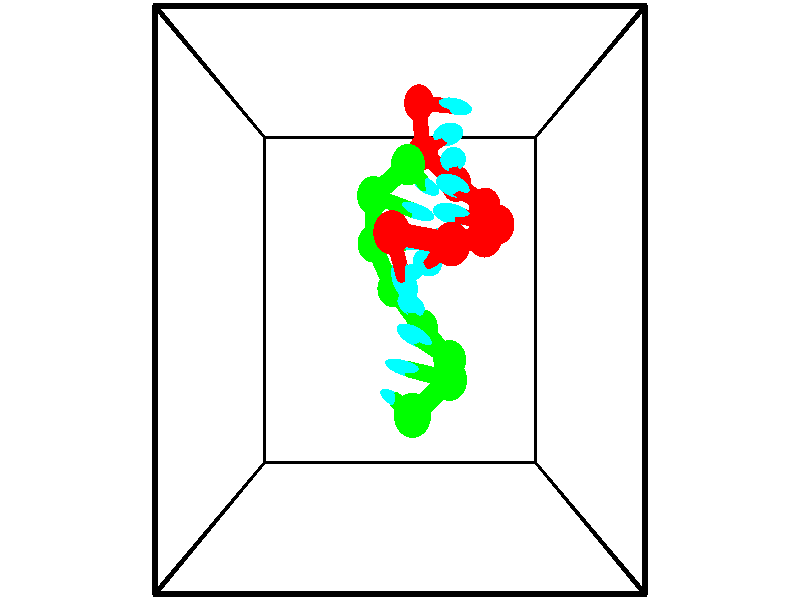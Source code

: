 // switches for output
#declare DRAW_BASES = 1; // possible values are 0, 1; only relevant for DNA ribbons
#declare DRAW_BASES_TYPE = 3; // possible values are 1, 2, 3; only relevant for DNA ribbons
#declare DRAW_FOG = 0; // set to 1 to enable fog

#include "colors.inc"

#include "transforms.inc"
background { rgb <1, 1, 1>}

#default {
   normal{
       ripples 0.25
       frequency 0.20
       turbulence 0.2
       lambda 5
   }
	finish {
		phong 0.1
		phong_size 40.
	}
}

// original window dimensions: 1024x640


// camera settings

camera {
	sky <-0, 1, 0>
	up <-0, 1, 0>
	right 1.6 * <1, 0, 0>
	location <2.5, 2.5, 11.1562>
	look_at <2.5, 2.5, 2.5>
	direction <0, 0, -8.6562>
	angle 67.0682
}


# declare cpy_camera_pos = <2.5, 2.5, 11.1562>;
# if (DRAW_FOG = 1)
fog {
	fog_type 2
	up vnormalize(cpy_camera_pos)
	color rgbt<1,1,1,0.3>
	distance 1e-5
	fog_alt 3e-3
	fog_offset 4
}
# end


// LIGHTS

# declare lum = 6;
global_settings {
	ambient_light rgb lum * <0.05, 0.05, 0.05>
	max_trace_level 15
}# declare cpy_direct_light_amount = 0.25;
light_source
{	1000 * <-1, -1, 1>,
	rgb lum * cpy_direct_light_amount
	parallel
}

light_source
{	1000 * <1, 1, -1>,
	rgb lum * cpy_direct_light_amount
	parallel
}

// strand 0

// nucleotide -1

// particle -1
sphere {
	<2.818960, 5.264929, 0.992271> 0.250000
	pigment { color rgbt <1,0,0,0> }
	no_shadow
}
cylinder {
	<3.146067, 5.179773, 1.206162>,  <3.342331, 5.128680, 1.334498>, 0.100000
	pigment { color rgbt <1,0,0,0> }
	no_shadow
}
cylinder {
	<3.146067, 5.179773, 1.206162>,  <2.818960, 5.264929, 0.992271>, 0.100000
	pigment { color rgbt <1,0,0,0> }
	no_shadow
}

// particle -1
sphere {
	<3.146067, 5.179773, 1.206162> 0.100000
	pigment { color rgbt <1,0,0,0> }
	no_shadow
}
sphere {
	0, 1
	scale<0.080000,0.200000,0.300000>
	matrix <-0.306248, -0.947584, 0.091089,
		0.487309, -0.238249, -0.840099,
		0.817766, -0.212890, 0.534730,
		3.391397, 5.115906, 1.366581>
	pigment { color rgbt <0,1,1,0> }
	no_shadow
}
cylinder {
	<2.890066, 4.599883, 0.878967>,  <2.818960, 5.264929, 0.992271>, 0.130000
	pigment { color rgbt <1,0,0,0> }
	no_shadow
}

// nucleotide -1

// particle -1
sphere {
	<2.890066, 4.599883, 0.878967> 0.250000
	pigment { color rgbt <1,0,0,0> }
	no_shadow
}
cylinder {
	<3.107592, 4.666267, 1.208020>,  <3.238107, 4.706098, 1.405451>, 0.100000
	pigment { color rgbt <1,0,0,0> }
	no_shadow
}
cylinder {
	<3.107592, 4.666267, 1.208020>,  <2.890066, 4.599883, 0.878967>, 0.100000
	pigment { color rgbt <1,0,0,0> }
	no_shadow
}

// particle -1
sphere {
	<3.107592, 4.666267, 1.208020> 0.100000
	pigment { color rgbt <1,0,0,0> }
	no_shadow
}
sphere {
	0, 1
	scale<0.080000,0.200000,0.300000>
	matrix <-0.222258, -0.916764, 0.331880,
		0.809238, -0.363318, -0.461663,
		0.543815, 0.165962, 0.822631,
		3.270736, 4.716056, 1.454809>
	pigment { color rgbt <0,1,1,0> }
	no_shadow
}
cylinder {
	<3.443849, 4.124323, 1.031403>,  <2.890066, 4.599883, 0.878967>, 0.130000
	pigment { color rgbt <1,0,0,0> }
	no_shadow
}

// nucleotide -1

// particle -1
sphere {
	<3.443849, 4.124323, 1.031403> 0.250000
	pigment { color rgbt <1,0,0,0> }
	no_shadow
}
cylinder {
	<3.380197, 4.243347, 1.407942>,  <3.342005, 4.314762, 1.633866>, 0.100000
	pigment { color rgbt <1,0,0,0> }
	no_shadow
}
cylinder {
	<3.380197, 4.243347, 1.407942>,  <3.443849, 4.124323, 1.031403>, 0.100000
	pigment { color rgbt <1,0,0,0> }
	no_shadow
}

// particle -1
sphere {
	<3.380197, 4.243347, 1.407942> 0.100000
	pigment { color rgbt <1,0,0,0> }
	no_shadow
}
sphere {
	0, 1
	scale<0.080000,0.200000,0.300000>
	matrix <0.057912, -0.949042, 0.309782,
		0.985558, 0.103811, 0.133789,
		-0.159130, 0.297560, 0.941348,
		3.332458, 4.332615, 1.690347>
	pigment { color rgbt <0,1,1,0> }
	no_shadow
}
cylinder {
	<3.872450, 3.760669, 1.392684>,  <3.443849, 4.124323, 1.031403>, 0.130000
	pigment { color rgbt <1,0,0,0> }
	no_shadow
}

// nucleotide -1

// particle -1
sphere {
	<3.872450, 3.760669, 1.392684> 0.250000
	pigment { color rgbt <1,0,0,0> }
	no_shadow
}
cylinder {
	<3.558901, 3.884285, 1.608105>,  <3.370771, 3.958455, 1.737357>, 0.100000
	pigment { color rgbt <1,0,0,0> }
	no_shadow
}
cylinder {
	<3.558901, 3.884285, 1.608105>,  <3.872450, 3.760669, 1.392684>, 0.100000
	pigment { color rgbt <1,0,0,0> }
	no_shadow
}

// particle -1
sphere {
	<3.558901, 3.884285, 1.608105> 0.100000
	pigment { color rgbt <1,0,0,0> }
	no_shadow
}
sphere {
	0, 1
	scale<0.080000,0.200000,0.300000>
	matrix <-0.085342, -0.912733, 0.399544,
		0.615029, 0.267231, 0.741840,
		-0.783872, 0.309041, 0.538551,
		3.323739, 3.976997, 1.769670>
	pigment { color rgbt <0,1,1,0> }
	no_shadow
}
cylinder {
	<3.976775, 3.448111, 2.029770>,  <3.872450, 3.760669, 1.392684>, 0.130000
	pigment { color rgbt <1,0,0,0> }
	no_shadow
}

// nucleotide -1

// particle -1
sphere {
	<3.976775, 3.448111, 2.029770> 0.250000
	pigment { color rgbt <1,0,0,0> }
	no_shadow
}
cylinder {
	<3.587636, 3.529688, 1.986000>,  <3.354152, 3.578634, 1.959738>, 0.100000
	pigment { color rgbt <1,0,0,0> }
	no_shadow
}
cylinder {
	<3.587636, 3.529688, 1.986000>,  <3.976775, 3.448111, 2.029770>, 0.100000
	pigment { color rgbt <1,0,0,0> }
	no_shadow
}

// particle -1
sphere {
	<3.587636, 3.529688, 1.986000> 0.100000
	pigment { color rgbt <1,0,0,0> }
	no_shadow
}
sphere {
	0, 1
	scale<0.080000,0.200000,0.300000>
	matrix <-0.231330, -0.871643, 0.432116,
		-0.007253, 0.445697, 0.895155,
		-0.972848, 0.203942, -0.109425,
		3.295782, 3.590870, 1.953173>
	pigment { color rgbt <0,1,1,0> }
	no_shadow
}
cylinder {
	<3.697651, 3.251397, 2.616049>,  <3.976775, 3.448111, 2.029770>, 0.130000
	pigment { color rgbt <1,0,0,0> }
	no_shadow
}

// nucleotide -1

// particle -1
sphere {
	<3.697651, 3.251397, 2.616049> 0.250000
	pigment { color rgbt <1,0,0,0> }
	no_shadow
}
cylinder {
	<3.376843, 3.260582, 2.377306>,  <3.184359, 3.266093, 2.234060>, 0.100000
	pigment { color rgbt <1,0,0,0> }
	no_shadow
}
cylinder {
	<3.376843, 3.260582, 2.377306>,  <3.697651, 3.251397, 2.616049>, 0.100000
	pigment { color rgbt <1,0,0,0> }
	no_shadow
}

// particle -1
sphere {
	<3.376843, 3.260582, 2.377306> 0.100000
	pigment { color rgbt <1,0,0,0> }
	no_shadow
}
sphere {
	0, 1
	scale<0.080000,0.200000,0.300000>
	matrix <-0.261874, -0.911618, 0.316820,
		-0.536831, 0.410397, 0.737148,
		-0.802019, 0.022961, -0.596858,
		3.136238, 3.267470, 2.198249>
	pigment { color rgbt <0,1,1,0> }
	no_shadow
}
cylinder {
	<3.195811, 3.127713, 3.026885>,  <3.697651, 3.251397, 2.616049>, 0.130000
	pigment { color rgbt <1,0,0,0> }
	no_shadow
}

// nucleotide -1

// particle -1
sphere {
	<3.195811, 3.127713, 3.026885> 0.250000
	pigment { color rgbt <1,0,0,0> }
	no_shadow
}
cylinder {
	<3.023104, 3.025377, 2.680908>,  <2.919479, 2.963976, 2.473322>, 0.100000
	pigment { color rgbt <1,0,0,0> }
	no_shadow
}
cylinder {
	<3.023104, 3.025377, 2.680908>,  <3.195811, 3.127713, 3.026885>, 0.100000
	pigment { color rgbt <1,0,0,0> }
	no_shadow
}

// particle -1
sphere {
	<3.023104, 3.025377, 2.680908> 0.100000
	pigment { color rgbt <1,0,0,0> }
	no_shadow
}
sphere {
	0, 1
	scale<0.080000,0.200000,0.300000>
	matrix <-0.503219, -0.727499, 0.466386,
		-0.748563, 0.636625, 0.185368,
		-0.431768, -0.255839, -0.864941,
		2.893573, 2.948626, 2.421426>
	pigment { color rgbt <0,1,1,0> }
	no_shadow
}
cylinder {
	<2.389057, 3.259125, 3.002082>,  <3.195811, 3.127713, 3.026885>, 0.130000
	pigment { color rgbt <1,0,0,0> }
	no_shadow
}

// nucleotide -1

// particle -1
sphere {
	<2.389057, 3.259125, 3.002082> 0.250000
	pigment { color rgbt <1,0,0,0> }
	no_shadow
}
cylinder {
	<2.488459, 2.951506, 2.766520>,  <2.548100, 2.766934, 2.625182>, 0.100000
	pigment { color rgbt <1,0,0,0> }
	no_shadow
}
cylinder {
	<2.488459, 2.951506, 2.766520>,  <2.389057, 3.259125, 3.002082>, 0.100000
	pigment { color rgbt <1,0,0,0> }
	no_shadow
}

// particle -1
sphere {
	<2.488459, 2.951506, 2.766520> 0.100000
	pigment { color rgbt <1,0,0,0> }
	no_shadow
}
sphere {
	0, 1
	scale<0.080000,0.200000,0.300000>
	matrix <-0.461305, -0.628566, 0.626181,
		-0.851730, 0.116057, -0.510967,
		0.248504, -0.769049, -0.588906,
		2.563010, 2.720791, 2.589848>
	pigment { color rgbt <0,1,1,0> }
	no_shadow
}
// strand 1

// nucleotide -1

// particle -1
sphere {
	<2.667201, 1.209653, 3.045361> 0.250000
	pigment { color rgbt <0,1,0,0> }
	no_shadow
}
cylinder {
	<2.522312, 1.262110, 2.676233>,  <2.435379, 1.293584, 2.454756>, 0.100000
	pigment { color rgbt <0,1,0,0> }
	no_shadow
}
cylinder {
	<2.522312, 1.262110, 2.676233>,  <2.667201, 1.209653, 3.045361>, 0.100000
	pigment { color rgbt <0,1,0,0> }
	no_shadow
}

// particle -1
sphere {
	<2.522312, 1.262110, 2.676233> 0.100000
	pigment { color rgbt <0,1,0,0> }
	no_shadow
}
sphere {
	0, 1
	scale<0.080000,0.200000,0.300000>
	matrix <0.406512, 0.913160, -0.029794,
		0.838776, -0.385930, -0.384076,
		-0.362221, 0.131141, -0.922821,
		2.413646, 1.301452, 2.399387>
	pigment { color rgbt <0,1,1,0> }
	no_shadow
}
cylinder {
	<3.198819, 1.559731, 2.602799>,  <2.667201, 1.209653, 3.045361>, 0.130000
	pigment { color rgbt <0,1,0,0> }
	no_shadow
}

// nucleotide -1

// particle -1
sphere {
	<3.198819, 1.559731, 2.602799> 0.250000
	pigment { color rgbt <0,1,0,0> }
	no_shadow
}
cylinder {
	<2.834595, 1.623136, 2.450089>,  <2.616060, 1.661179, 2.358463>, 0.100000
	pigment { color rgbt <0,1,0,0> }
	no_shadow
}
cylinder {
	<2.834595, 1.623136, 2.450089>,  <3.198819, 1.559731, 2.602799>, 0.100000
	pigment { color rgbt <0,1,0,0> }
	no_shadow
}

// particle -1
sphere {
	<2.834595, 1.623136, 2.450089> 0.100000
	pigment { color rgbt <0,1,0,0> }
	no_shadow
}
sphere {
	0, 1
	scale<0.080000,0.200000,0.300000>
	matrix <0.288245, 0.905460, -0.311541,
		0.296298, -0.393722, -0.870167,
		-0.910562, 0.158513, -0.381775,
		2.561426, 1.670690, 2.335557>
	pigment { color rgbt <0,1,1,0> }
	no_shadow
}
cylinder {
	<3.263082, 1.736528, 1.895857>,  <3.198819, 1.559731, 2.602799>, 0.130000
	pigment { color rgbt <0,1,0,0> }
	no_shadow
}

// nucleotide -1

// particle -1
sphere {
	<3.263082, 1.736528, 1.895857> 0.250000
	pigment { color rgbt <0,1,0,0> }
	no_shadow
}
cylinder {
	<2.949276, 1.917096, 2.065917>,  <2.760992, 2.025437, 2.167954>, 0.100000
	pigment { color rgbt <0,1,0,0> }
	no_shadow
}
cylinder {
	<2.949276, 1.917096, 2.065917>,  <3.263082, 1.736528, 1.895857>, 0.100000
	pigment { color rgbt <0,1,0,0> }
	no_shadow
}

// particle -1
sphere {
	<2.949276, 1.917096, 2.065917> 0.100000
	pigment { color rgbt <0,1,0,0> }
	no_shadow
}
sphere {
	0, 1
	scale<0.080000,0.200000,0.300000>
	matrix <0.234377, 0.850607, -0.470676,
		-0.574110, -0.269607, -0.773117,
		-0.784516, 0.451421, 0.425152,
		2.713921, 2.052522, 2.193463>
	pigment { color rgbt <0,1,1,0> }
	no_shadow
}
cylinder {
	<2.856799, 2.124936, 1.484776>,  <3.263082, 1.736528, 1.895857>, 0.130000
	pigment { color rgbt <0,1,0,0> }
	no_shadow
}

// nucleotide -1

// particle -1
sphere {
	<2.856799, 2.124936, 1.484776> 0.250000
	pigment { color rgbt <0,1,0,0> }
	no_shadow
}
cylinder {
	<2.748753, 2.302148, 1.826714>,  <2.683925, 2.408476, 2.031877>, 0.100000
	pigment { color rgbt <0,1,0,0> }
	no_shadow
}
cylinder {
	<2.748753, 2.302148, 1.826714>,  <2.856799, 2.124936, 1.484776>, 0.100000
	pigment { color rgbt <0,1,0,0> }
	no_shadow
}

// particle -1
sphere {
	<2.748753, 2.302148, 1.826714> 0.100000
	pigment { color rgbt <0,1,0,0> }
	no_shadow
}
sphere {
	0, 1
	scale<0.080000,0.200000,0.300000>
	matrix <0.188053, 0.895026, -0.404432,
		-0.944285, 0.051513, -0.325073,
		-0.270115, 0.443030, 0.854846,
		2.667718, 2.435057, 2.083168>
	pigment { color rgbt <0,1,1,0> }
	no_shadow
}
cylinder {
	<2.381348, 2.652285, 1.286771>,  <2.856799, 2.124936, 1.484776>, 0.130000
	pigment { color rgbt <0,1,0,0> }
	no_shadow
}

// nucleotide -1

// particle -1
sphere {
	<2.381348, 2.652285, 1.286771> 0.250000
	pigment { color rgbt <0,1,0,0> }
	no_shadow
}
cylinder {
	<2.543926, 2.762927, 1.635090>,  <2.641474, 2.829313, 1.844082>, 0.100000
	pigment { color rgbt <0,1,0,0> }
	no_shadow
}
cylinder {
	<2.543926, 2.762927, 1.635090>,  <2.381348, 2.652285, 1.286771>, 0.100000
	pigment { color rgbt <0,1,0,0> }
	no_shadow
}

// particle -1
sphere {
	<2.543926, 2.762927, 1.635090> 0.100000
	pigment { color rgbt <0,1,0,0> }
	no_shadow
}
sphere {
	0, 1
	scale<0.080000,0.200000,0.300000>
	matrix <-0.072161, 0.959814, -0.271200,
		-0.910820, 0.047390, 0.410073,
		0.406447, 0.276606, 0.870799,
		2.665860, 2.845909, 1.896330>
	pigment { color rgbt <0,1,1,0> }
	no_shadow
}
cylinder {
	<2.064768, 3.256057, 1.403491>,  <2.381348, 2.652285, 1.286771>, 0.130000
	pigment { color rgbt <0,1,0,0> }
	no_shadow
}

// nucleotide -1

// particle -1
sphere {
	<2.064768, 3.256057, 1.403491> 0.250000
	pigment { color rgbt <0,1,0,0> }
	no_shadow
}
cylinder {
	<2.387741, 3.244893, 1.639211>,  <2.581525, 3.238194, 1.780643>, 0.100000
	pigment { color rgbt <0,1,0,0> }
	no_shadow
}
cylinder {
	<2.387741, 3.244893, 1.639211>,  <2.064768, 3.256057, 1.403491>, 0.100000
	pigment { color rgbt <0,1,0,0> }
	no_shadow
}

// particle -1
sphere {
	<2.387741, 3.244893, 1.639211> 0.100000
	pigment { color rgbt <0,1,0,0> }
	no_shadow
}
sphere {
	0, 1
	scale<0.080000,0.200000,0.300000>
	matrix <0.153516, 0.974410, -0.164192,
		-0.569637, 0.223040, 0.791054,
		0.807432, -0.027910, 0.589299,
		2.629971, 3.236520, 1.816001>
	pigment { color rgbt <0,1,1,0> }
	no_shadow
}
cylinder {
	<2.091053, 3.834569, 1.876442>,  <2.064768, 3.256057, 1.403491>, 0.130000
	pigment { color rgbt <0,1,0,0> }
	no_shadow
}

// nucleotide -1

// particle -1
sphere {
	<2.091053, 3.834569, 1.876442> 0.250000
	pigment { color rgbt <0,1,0,0> }
	no_shadow
}
cylinder {
	<2.468472, 3.730114, 1.794929>,  <2.694923, 3.667441, 1.746020>, 0.100000
	pigment { color rgbt <0,1,0,0> }
	no_shadow
}
cylinder {
	<2.468472, 3.730114, 1.794929>,  <2.091053, 3.834569, 1.876442>, 0.100000
	pigment { color rgbt <0,1,0,0> }
	no_shadow
}

// particle -1
sphere {
	<2.468472, 3.730114, 1.794929> 0.100000
	pigment { color rgbt <0,1,0,0> }
	no_shadow
}
sphere {
	0, 1
	scale<0.080000,0.200000,0.300000>
	matrix <0.220595, 0.954320, -0.201523,
		0.247101, 0.145193, 0.958050,
		0.943546, -0.261137, -0.203784,
		2.751535, 3.651773, 1.733793>
	pigment { color rgbt <0,1,1,0> }
	no_shadow
}
cylinder {
	<2.616380, 4.155046, 2.290662>,  <2.091053, 3.834569, 1.876442>, 0.130000
	pigment { color rgbt <0,1,0,0> }
	no_shadow
}

// nucleotide -1

// particle -1
sphere {
	<2.616380, 4.155046, 2.290662> 0.250000
	pigment { color rgbt <0,1,0,0> }
	no_shadow
}
cylinder {
	<2.783863, 4.065432, 1.938641>,  <2.884353, 4.011663, 1.727428>, 0.100000
	pigment { color rgbt <0,1,0,0> }
	no_shadow
}
cylinder {
	<2.783863, 4.065432, 1.938641>,  <2.616380, 4.155046, 2.290662>, 0.100000
	pigment { color rgbt <0,1,0,0> }
	no_shadow
}

// particle -1
sphere {
	<2.783863, 4.065432, 1.938641> 0.100000
	pigment { color rgbt <0,1,0,0> }
	no_shadow
}
sphere {
	0, 1
	scale<0.080000,0.200000,0.300000>
	matrix <0.332385, 0.939653, -0.081069,
		0.845106, -0.258572, 0.467905,
		0.418706, -0.224037, -0.880053,
		2.909475, 3.998221, 1.674625>
	pigment { color rgbt <0,1,1,0> }
	no_shadow
}
// box output
cylinder {
	<0.000000, 0.000000, 0.000000>,  <5.000000, 0.000000, 0.000000>, 0.025000
	pigment { color rgbt <0,0,0,0> }
	no_shadow
}
cylinder {
	<0.000000, 0.000000, 0.000000>,  <0.000000, 5.000000, 0.000000>, 0.025000
	pigment { color rgbt <0,0,0,0> }
	no_shadow
}
cylinder {
	<0.000000, 0.000000, 0.000000>,  <0.000000, 0.000000, 5.000000>, 0.025000
	pigment { color rgbt <0,0,0,0> }
	no_shadow
}
cylinder {
	<5.000000, 5.000000, 5.000000>,  <0.000000, 5.000000, 5.000000>, 0.025000
	pigment { color rgbt <0,0,0,0> }
	no_shadow
}
cylinder {
	<5.000000, 5.000000, 5.000000>,  <5.000000, 0.000000, 5.000000>, 0.025000
	pigment { color rgbt <0,0,0,0> }
	no_shadow
}
cylinder {
	<5.000000, 5.000000, 5.000000>,  <5.000000, 5.000000, 0.000000>, 0.025000
	pigment { color rgbt <0,0,0,0> }
	no_shadow
}
cylinder {
	<0.000000, 0.000000, 5.000000>,  <0.000000, 5.000000, 5.000000>, 0.025000
	pigment { color rgbt <0,0,0,0> }
	no_shadow
}
cylinder {
	<0.000000, 0.000000, 5.000000>,  <5.000000, 0.000000, 5.000000>, 0.025000
	pigment { color rgbt <0,0,0,0> }
	no_shadow
}
cylinder {
	<5.000000, 5.000000, 0.000000>,  <0.000000, 5.000000, 0.000000>, 0.025000
	pigment { color rgbt <0,0,0,0> }
	no_shadow
}
cylinder {
	<5.000000, 5.000000, 0.000000>,  <5.000000, 0.000000, 0.000000>, 0.025000
	pigment { color rgbt <0,0,0,0> }
	no_shadow
}
cylinder {
	<5.000000, 0.000000, 5.000000>,  <5.000000, 0.000000, 0.000000>, 0.025000
	pigment { color rgbt <0,0,0,0> }
	no_shadow
}
cylinder {
	<0.000000, 5.000000, 0.000000>,  <0.000000, 5.000000, 5.000000>, 0.025000
	pigment { color rgbt <0,0,0,0> }
	no_shadow
}
// end of box output
